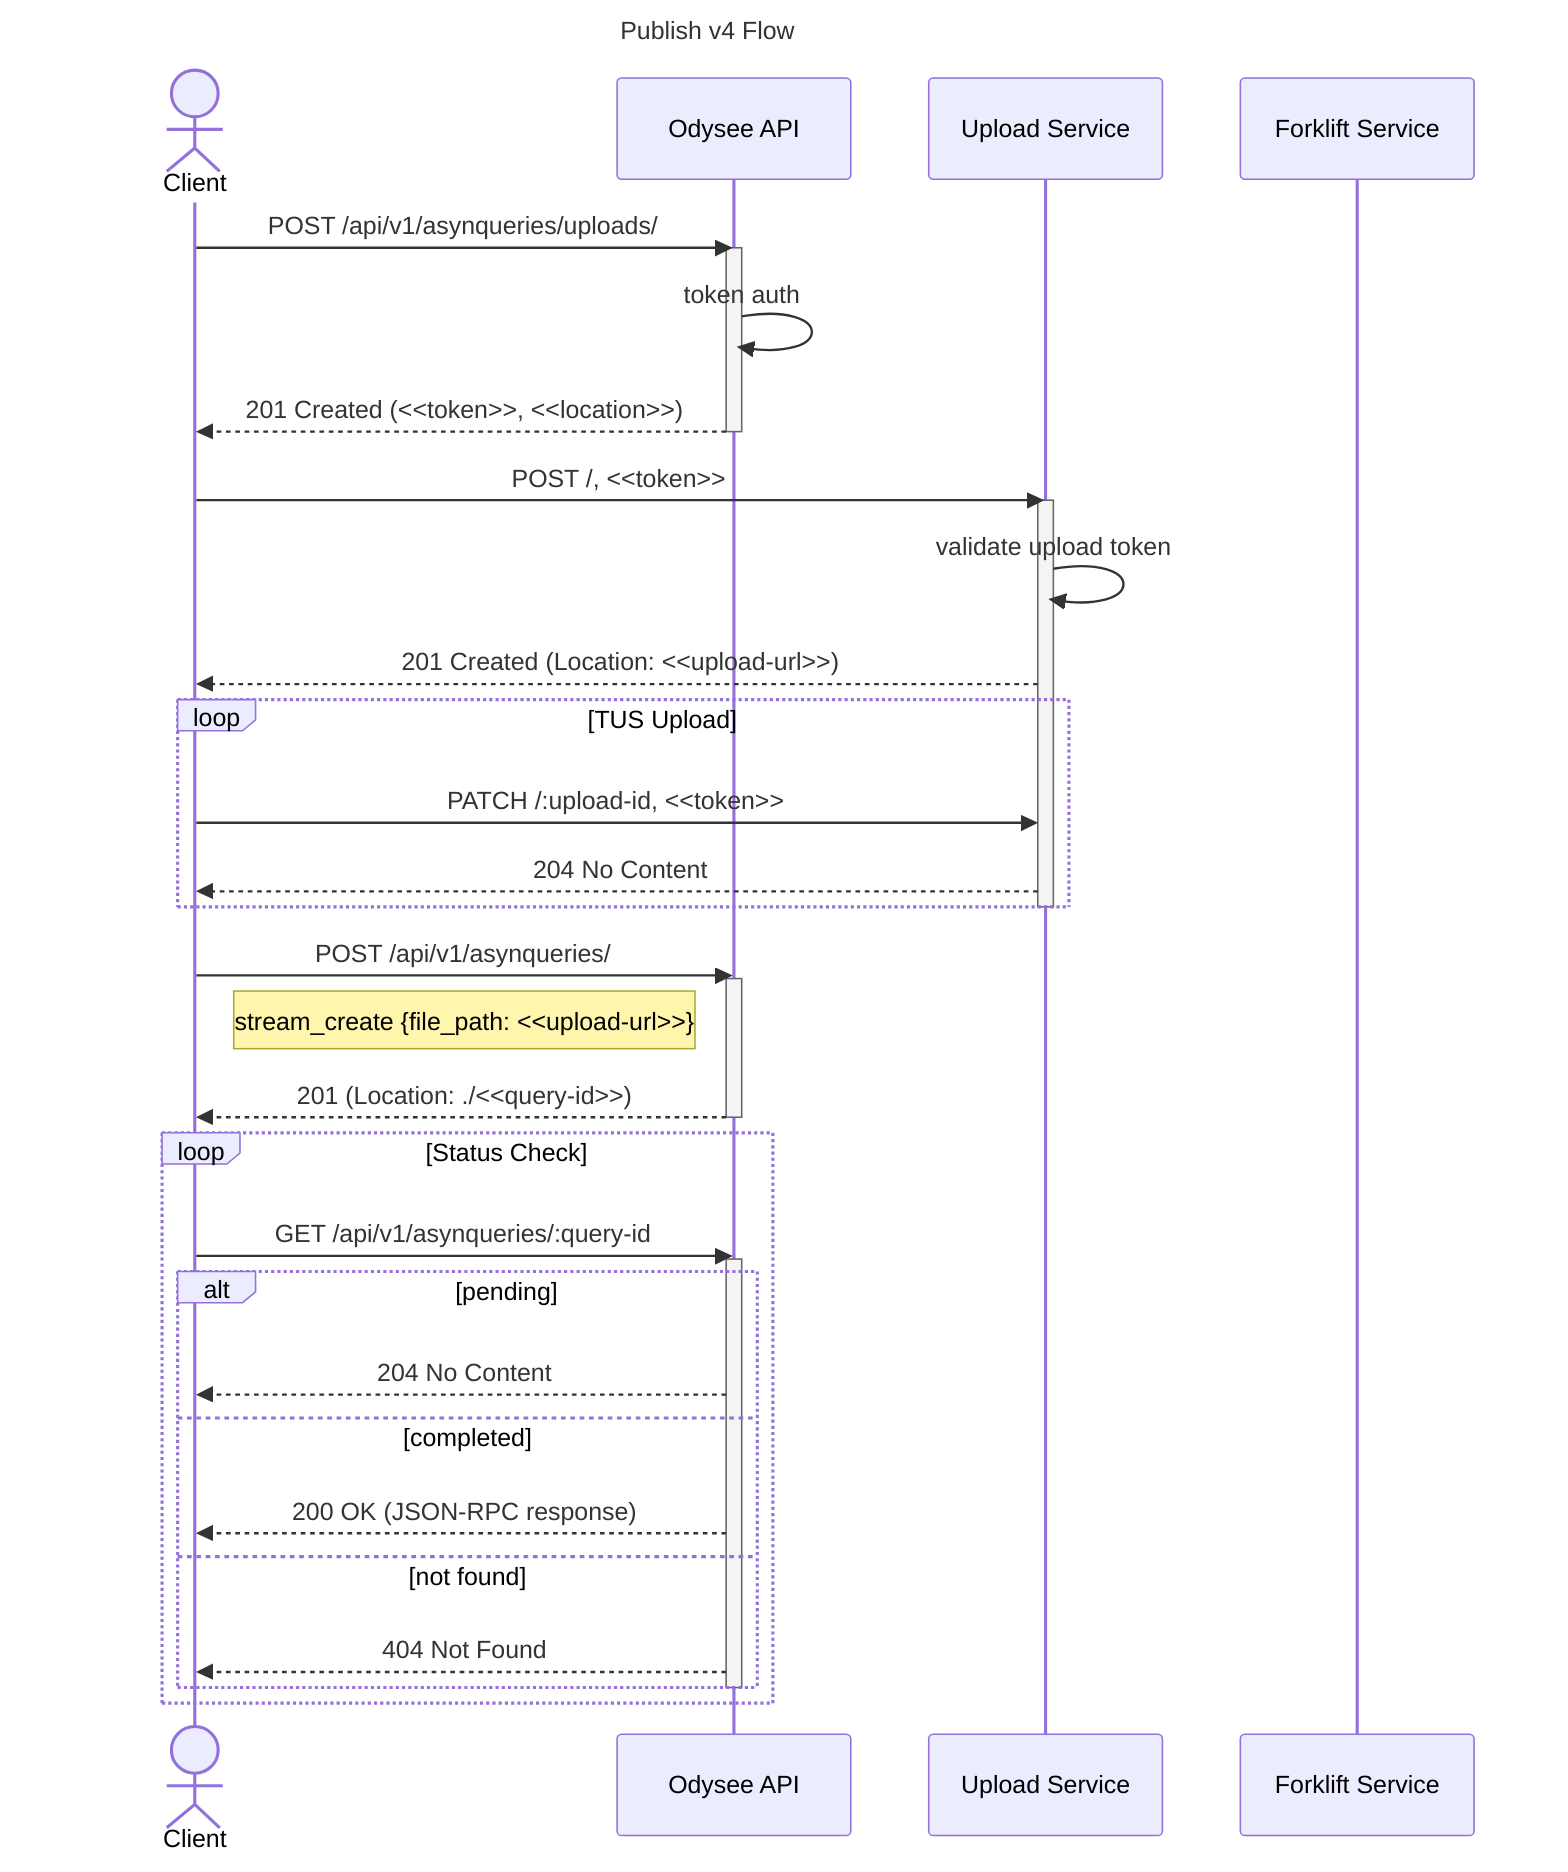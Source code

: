 ---
title: Publish v4 Flow
---
sequenceDiagram
    %% autonumber
    actor Client
    participant OAPI as Odysee API
    participant Upload as Upload Service
    participant Forklift as Forklift Service

    Client->>OAPI: POST /api/v1/asynqueries/uploads/
    activate OAPI
    OAPI->>OAPI: token auth
    OAPI-->>Client: 201 Created (<<token>>, <<location>>)
    deactivate OAPI

    Client->>Upload: POST /, <<token>>
    activate Upload
    Upload->>Upload: validate upload token
    Upload-->>Client: 201 Created (Location: <<upload-url>>)

    loop TUS Upload
        Client->>Upload: PATCH /:upload-id, <<token>>
        Upload-->>Client: 204 No Content
    end
    deactivate Upload

    Client->>OAPI: POST /api/v1/asynqueries/
    activate OAPI
    note Left of OAPI: stream_create {file_path: <<upload-url>>}
    OAPI-->>Client: 201 (Location: ./<<query-id>>)
    deactivate OAPI

    loop Status Check
      Client->>OAPI: GET /api/v1/asynqueries/:query-id
      activate OAPI
      alt pending
        OAPI-->>Client: 204 No Content
      else completed
        OAPI-->>Client: 200 OK (JSON-RPC response)
      else not found
        OAPI-->>Client: 404 Not Found
      end
      deactivate OAPI
    end